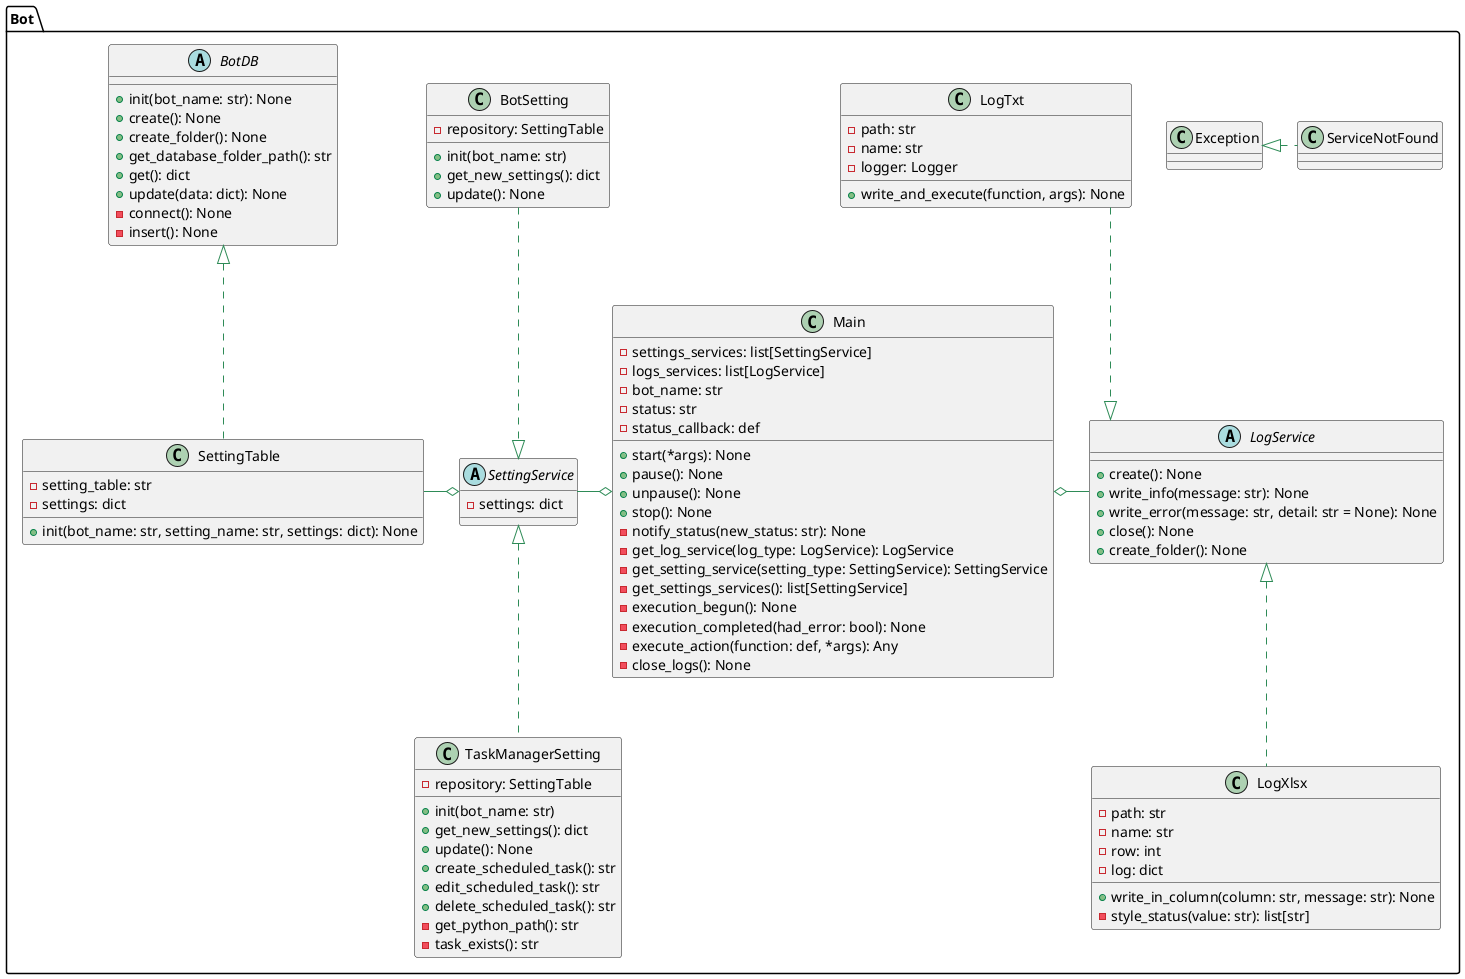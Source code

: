 @startuml  
skinparam {
    linetype ortho
    ArrowColor SeaGreen
}

package Bot{
    class Exception{}
    class ServiceNotFound{}

    class Main{
        - settings_services: list[SettingService]
        - logs_services: list[LogService]
        - bot_name: str
        - status: str
        - status_callback: def
        + start(*args): None
        + pause(): None
        + unpause(): None
        + stop(): None
        - notify_status(new_status: str): None
        - get_log_service(log_type: LogService): LogService
        - get_setting_service(setting_type: SettingService): SettingService
        - get_settings_services(): list[SettingService]
        - execution_begun(): None
        - execution_completed(had_error: bool): None
        - execute_action(function: def, *args): Any
        - close_logs(): None
    }

    abstract BotDB{
        + init(bot_name: str): None
        + create(): None
        + create_folder(): None
        + get_database_folder_path(): str
        + get(): dict
        + update(data: dict): None
        - connect(): None
        - insert(): None
    }

    class SettingTable{
        - setting_table: str
        - settings: dict
        + init(bot_name: str, setting_name: str, settings: dict): None
    }

    abstract SettingService{
        - settings: dict
    }
    class BotSetting{
        - repository: SettingTable
        + init(bot_name: str)
        + get_new_settings(): dict
        + update(): None
    }

    class TaskManagerSetting{
        - repository: SettingTable
        + init(bot_name: str)
        + get_new_settings(): dict
        + update(): None
        + create_scheduled_task(): str
        + edit_scheduled_task(): str
        + delete_scheduled_task(): str
        - get_python_path(): str
        - task_exists(): str
    }

    abstract LogService{
        + create(): None
        + write_info(message: str): None
        + write_error(message: str, detail: str = None): None
        + close(): None
        + create_folder(): None
    }

    class LogTxt{
        - path: str
        - name: str
        - logger: Logger

        + write_and_execute(function, args): None
    }

    class LogXlsx{
        - path: str
        - name: str
        - row: int
        - log: dict

        + write_in_column(column: str, message: str): None
        - style_status(value: str): list[str]
    }
}

Main o-left- SettingService
Main o-right- LogService

BotDB <|.. SettingTable

SettingService o-left- SettingTable
SettingService <|.up. BotSetting
SettingService <|.. TaskManagerSetting

LogService <|.up. LogTxt
LogService <|.. LogXlsx

Exception <|.right. ServiceNotFound

@enduml 